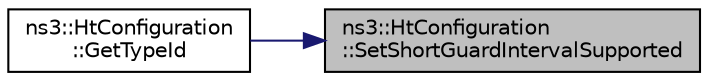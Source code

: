 digraph "ns3::HtConfiguration::SetShortGuardIntervalSupported"
{
 // LATEX_PDF_SIZE
  edge [fontname="Helvetica",fontsize="10",labelfontname="Helvetica",labelfontsize="10"];
  node [fontname="Helvetica",fontsize="10",shape=record];
  rankdir="RL";
  Node1 [label="ns3::HtConfiguration\l::SetShortGuardIntervalSupported",height=0.2,width=0.4,color="black", fillcolor="grey75", style="filled", fontcolor="black",tooltip="Enable or disable SGI support."];
  Node1 -> Node2 [dir="back",color="midnightblue",fontsize="10",style="solid",fontname="Helvetica"];
  Node2 [label="ns3::HtConfiguration\l::GetTypeId",height=0.2,width=0.4,color="black", fillcolor="white", style="filled",URL="$classns3_1_1_ht_configuration.html#a62523ab91cba341c38303ffc6f40dae2",tooltip="Get the type ID."];
}
